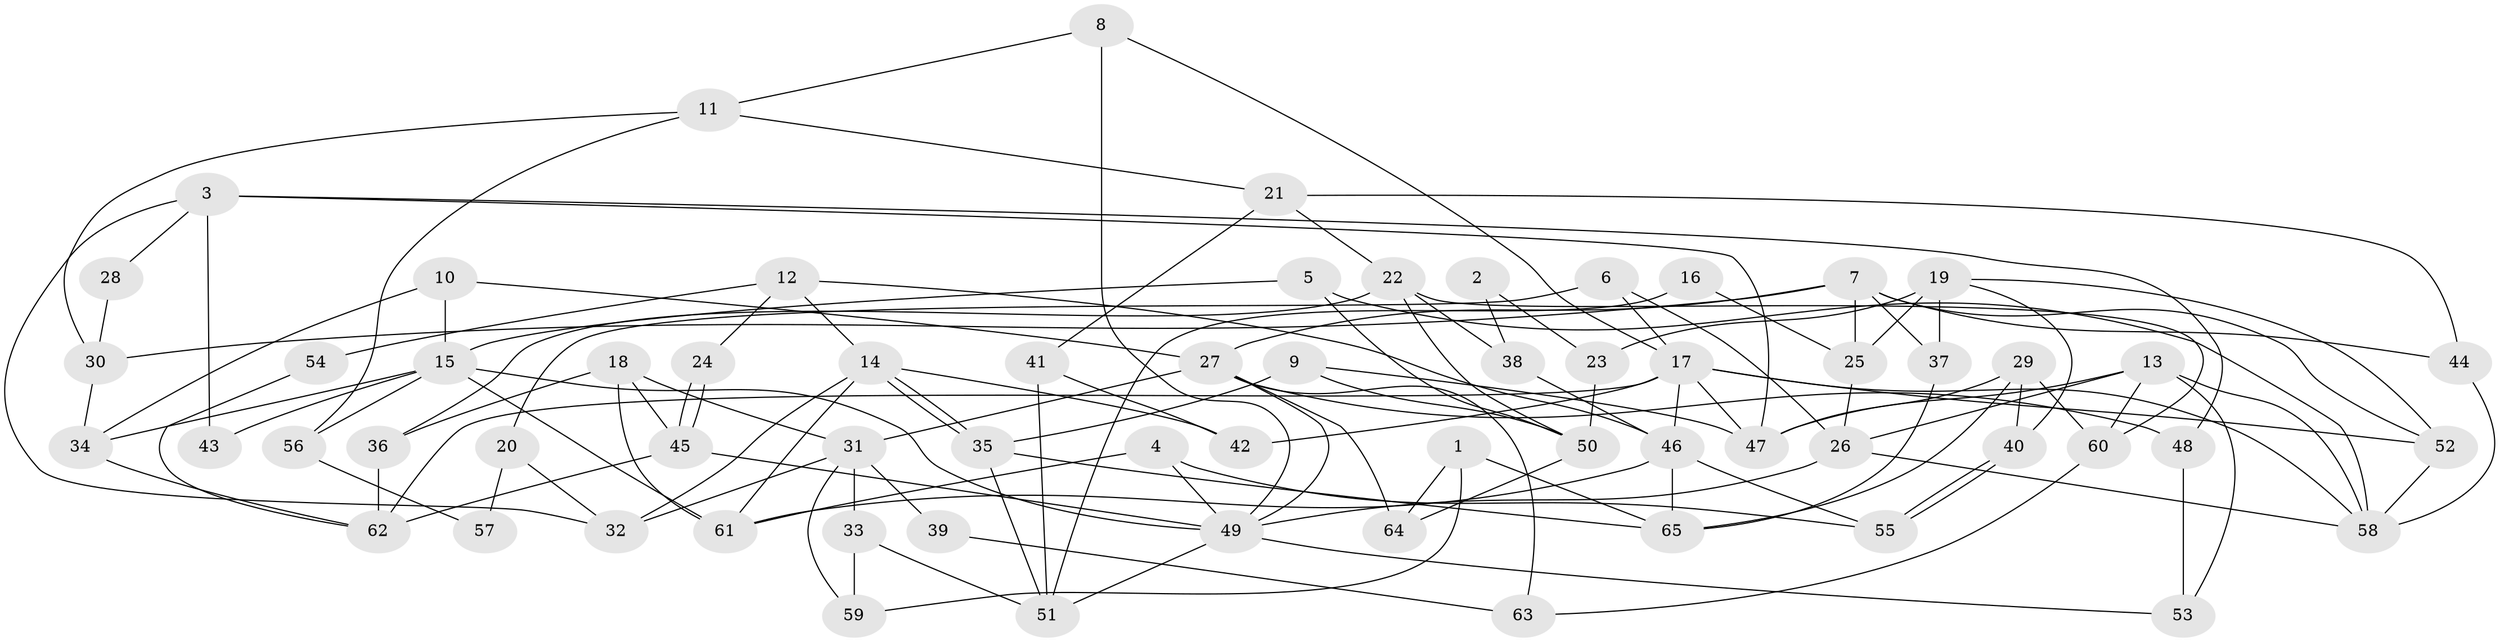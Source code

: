 // Generated by graph-tools (version 1.1) at 2025/50/03/09/25 04:50:20]
// undirected, 65 vertices, 130 edges
graph export_dot {
graph [start="1"]
  node [color=gray90,style=filled];
  1;
  2;
  3;
  4;
  5;
  6;
  7;
  8;
  9;
  10;
  11;
  12;
  13;
  14;
  15;
  16;
  17;
  18;
  19;
  20;
  21;
  22;
  23;
  24;
  25;
  26;
  27;
  28;
  29;
  30;
  31;
  32;
  33;
  34;
  35;
  36;
  37;
  38;
  39;
  40;
  41;
  42;
  43;
  44;
  45;
  46;
  47;
  48;
  49;
  50;
  51;
  52;
  53;
  54;
  55;
  56;
  57;
  58;
  59;
  60;
  61;
  62;
  63;
  64;
  65;
  1 -- 64;
  1 -- 65;
  1 -- 59;
  2 -- 38;
  2 -- 23;
  3 -- 32;
  3 -- 47;
  3 -- 28;
  3 -- 43;
  3 -- 48;
  4 -- 55;
  4 -- 49;
  4 -- 61;
  5 -- 15;
  5 -- 58;
  5 -- 50;
  6 -- 17;
  6 -- 26;
  6 -- 20;
  7 -- 27;
  7 -- 52;
  7 -- 25;
  7 -- 30;
  7 -- 37;
  7 -- 44;
  8 -- 17;
  8 -- 11;
  8 -- 49;
  9 -- 35;
  9 -- 47;
  9 -- 50;
  10 -- 15;
  10 -- 27;
  10 -- 34;
  11 -- 21;
  11 -- 30;
  11 -- 56;
  12 -- 46;
  12 -- 14;
  12 -- 24;
  12 -- 54;
  13 -- 26;
  13 -- 53;
  13 -- 47;
  13 -- 58;
  13 -- 60;
  14 -- 61;
  14 -- 35;
  14 -- 35;
  14 -- 32;
  14 -- 42;
  15 -- 49;
  15 -- 61;
  15 -- 34;
  15 -- 43;
  15 -- 56;
  16 -- 51;
  16 -- 25;
  17 -- 52;
  17 -- 62;
  17 -- 42;
  17 -- 46;
  17 -- 47;
  17 -- 58;
  18 -- 36;
  18 -- 61;
  18 -- 31;
  18 -- 45;
  19 -- 40;
  19 -- 25;
  19 -- 23;
  19 -- 37;
  19 -- 52;
  20 -- 32;
  20 -- 57;
  21 -- 44;
  21 -- 22;
  21 -- 41;
  22 -- 60;
  22 -- 50;
  22 -- 36;
  22 -- 38;
  23 -- 50;
  24 -- 45;
  24 -- 45;
  25 -- 26;
  26 -- 49;
  26 -- 58;
  27 -- 31;
  27 -- 49;
  27 -- 48;
  27 -- 63;
  27 -- 64;
  28 -- 30;
  29 -- 47;
  29 -- 65;
  29 -- 40;
  29 -- 60;
  30 -- 34;
  31 -- 59;
  31 -- 32;
  31 -- 33;
  31 -- 39;
  33 -- 51;
  33 -- 59;
  34 -- 62;
  35 -- 51;
  35 -- 65;
  36 -- 62;
  37 -- 65;
  38 -- 46;
  39 -- 63;
  40 -- 55;
  40 -- 55;
  41 -- 42;
  41 -- 51;
  44 -- 58;
  45 -- 49;
  45 -- 62;
  46 -- 65;
  46 -- 55;
  46 -- 61;
  48 -- 53;
  49 -- 51;
  49 -- 53;
  50 -- 64;
  52 -- 58;
  54 -- 62;
  56 -- 57;
  60 -- 63;
}
